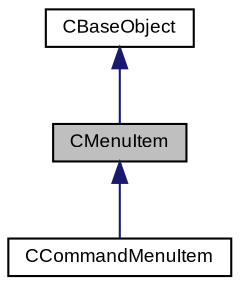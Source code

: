 digraph G
{
  bgcolor="transparent";
  edge [fontname="Arial",fontsize="9",labelfontname="Arial",labelfontsize="9"];
  node [fontname="Arial",fontsize="9",shape=record];
  Node1 [label="CMenuItem",height=0.2,width=0.4,color="black", fillcolor="grey75", style="filled" fontcolor="black"];
  Node2 -> Node1 [dir=back,color="midnightblue",fontsize="9",style="solid",fontname="Arial"];
  Node2 [label="CBaseObject",height=0.2,width=0.4,color="black",URL="$class_v_s_t_g_u_i_1_1_c_base_object.html",tooltip="Base Object with reference counter."];
  Node1 -> Node3 [dir=back,color="midnightblue",fontsize="9",style="solid",fontname="Arial"];
  Node3 [label="CCommandMenuItem",height=0.2,width=0.4,color="black",URL="$class_v_s_t_g_u_i_1_1_c_command_menu_item.html",tooltip="a command menu item"];
}
